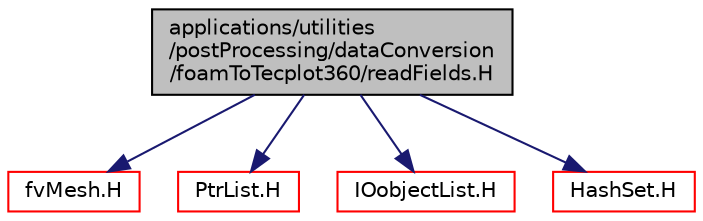 digraph "applications/utilities/postProcessing/dataConversion/foamToTecplot360/readFields.H"
{
  bgcolor="transparent";
  edge [fontname="Helvetica",fontsize="10",labelfontname="Helvetica",labelfontsize="10"];
  node [fontname="Helvetica",fontsize="10",shape=record];
  Node0 [label="applications/utilities\l/postProcessing/dataConversion\l/foamToTecplot360/readFields.H",height=0.2,width=0.4,color="black", fillcolor="grey75", style="filled", fontcolor="black"];
  Node0 -> Node1 [color="midnightblue",fontsize="10",style="solid",fontname="Helvetica"];
  Node1 [label="fvMesh.H",height=0.2,width=0.4,color="red",URL="$a03719.html"];
  Node0 -> Node181 [color="midnightblue",fontsize="10",style="solid",fontname="Helvetica"];
  Node181 [label="PtrList.H",height=0.2,width=0.4,color="red",URL="$a09419.html"];
  Node0 -> Node283 [color="midnightblue",fontsize="10",style="solid",fontname="Helvetica"];
  Node283 [label="IOobjectList.H",height=0.2,width=0.4,color="red",URL="$a09731.html"];
  Node0 -> Node186 [color="midnightblue",fontsize="10",style="solid",fontname="Helvetica"];
  Node186 [label="HashSet.H",height=0.2,width=0.4,color="red",URL="$a09173.html"];
}
